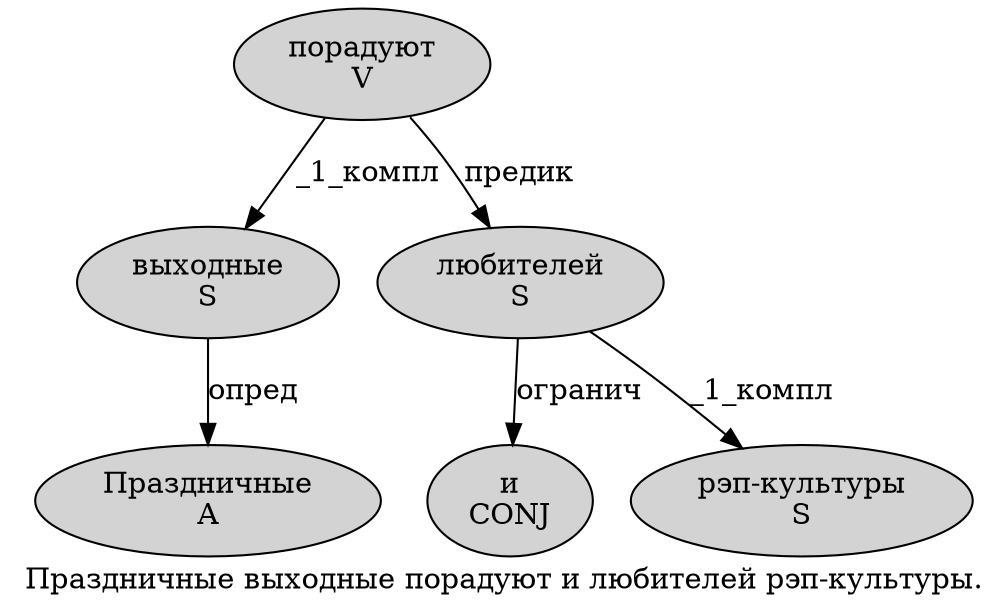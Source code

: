 digraph SENTENCE_272 {
	graph [label="Праздничные выходные порадуют и любителей рэп-культуры."]
	node [style=filled]
		0 [label="Праздничные
A" color="" fillcolor=lightgray penwidth=1 shape=ellipse]
		1 [label="выходные
S" color="" fillcolor=lightgray penwidth=1 shape=ellipse]
		2 [label="порадуют
V" color="" fillcolor=lightgray penwidth=1 shape=ellipse]
		3 [label="и
CONJ" color="" fillcolor=lightgray penwidth=1 shape=ellipse]
		4 [label="любителей
S" color="" fillcolor=lightgray penwidth=1 shape=ellipse]
		5 [label="рэп-культуры
S" color="" fillcolor=lightgray penwidth=1 shape=ellipse]
			1 -> 0 [label="опред"]
			2 -> 1 [label="_1_компл"]
			2 -> 4 [label="предик"]
			4 -> 3 [label="огранич"]
			4 -> 5 [label="_1_компл"]
}